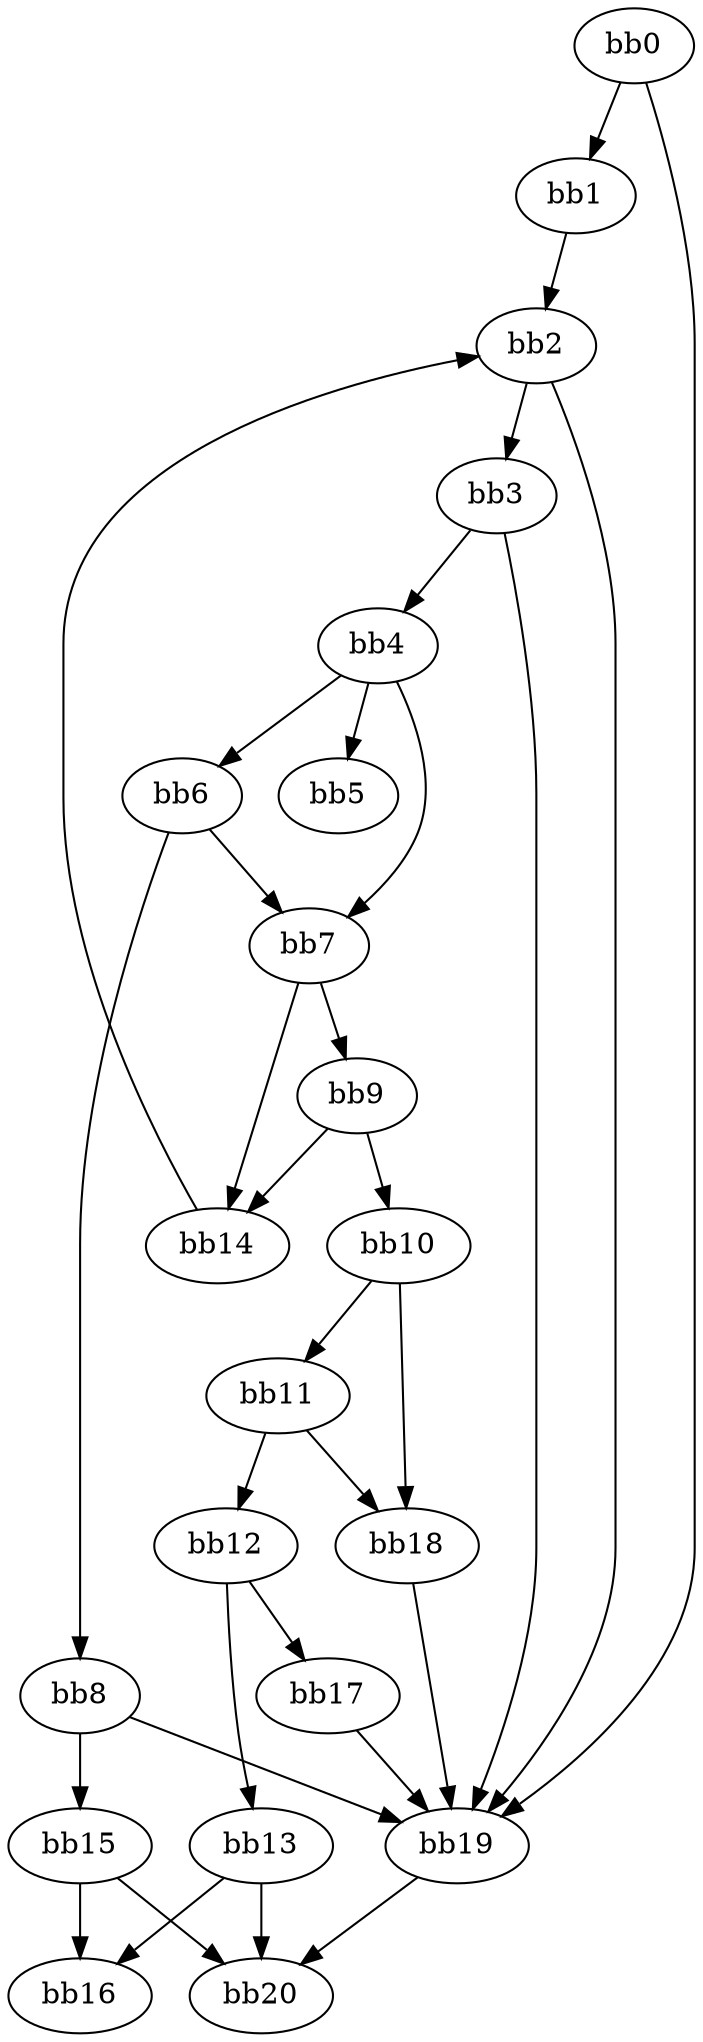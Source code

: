 digraph {
    0 [ label = "bb0\l" ]
    1 [ label = "bb1\l" ]
    2 [ label = "bb2\l" ]
    3 [ label = "bb3\l" ]
    4 [ label = "bb4\l" ]
    5 [ label = "bb5\l" ]
    6 [ label = "bb6\l" ]
    7 [ label = "bb7\l" ]
    8 [ label = "bb8\l" ]
    9 [ label = "bb9\l" ]
    10 [ label = "bb10\l" ]
    11 [ label = "bb11\l" ]
    12 [ label = "bb12\l" ]
    13 [ label = "bb13\l" ]
    14 [ label = "bb14\l" ]
    15 [ label = "bb15\l" ]
    16 [ label = "bb16\l" ]
    17 [ label = "bb17\l" ]
    18 [ label = "bb18\l" ]
    19 [ label = "bb19\l" ]
    20 [ label = "bb20\l" ]
    0 -> 1 [ ]
    0 -> 19 [ ]
    1 -> 2 [ ]
    2 -> 3 [ ]
    2 -> 19 [ ]
    3 -> 4 [ ]
    3 -> 19 [ ]
    4 -> 5 [ ]
    4 -> 6 [ ]
    4 -> 7 [ ]
    6 -> 7 [ ]
    6 -> 8 [ ]
    7 -> 9 [ ]
    7 -> 14 [ ]
    8 -> 15 [ ]
    8 -> 19 [ ]
    9 -> 10 [ ]
    9 -> 14 [ ]
    10 -> 11 [ ]
    10 -> 18 [ ]
    11 -> 12 [ ]
    11 -> 18 [ ]
    12 -> 13 [ ]
    12 -> 17 [ ]
    13 -> 16 [ ]
    13 -> 20 [ ]
    14 -> 2 [ ]
    15 -> 16 [ ]
    15 -> 20 [ ]
    17 -> 19 [ ]
    18 -> 19 [ ]
    19 -> 20 [ ]
}

